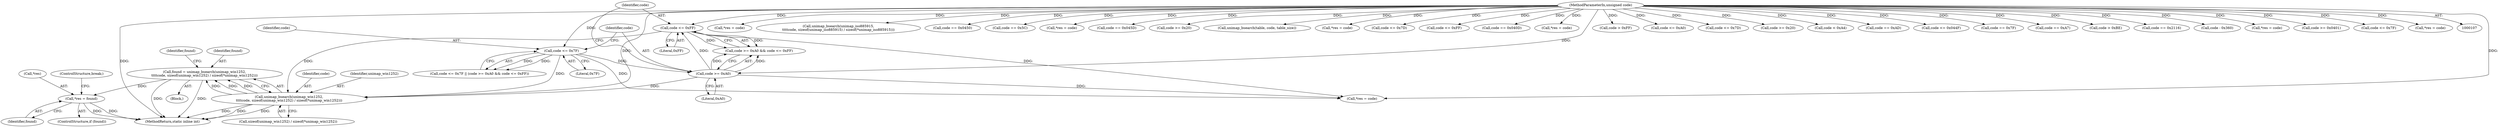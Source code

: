 digraph "0_php-src_0da8b8b801f9276359262f1ef8274c7812d3dfda?w=1_4@pointer" {
"1000274" [label="(Call,*res = found)"];
"1000261" [label="(Call,found = unimap_bsearch(unimap_win1252,\n\t\t\t\tcode, sizeof(unimap_win1252) / sizeof(*unimap_win1252)))"];
"1000263" [label="(Call,unimap_bsearch(unimap_win1252,\n\t\t\t\tcode, sizeof(unimap_win1252) / sizeof(*unimap_win1252)))"];
"1000251" [label="(Call,code <= 0xFF)"];
"1000248" [label="(Call,code >= 0xA0)"];
"1000244" [label="(Call,code <= 0x7F)"];
"1000108" [label="(MethodParameterIn,unsigned code)"];
"1000249" [label="(Identifier,code)"];
"1000141" [label="(Call,*res = code)"];
"1000222" [label="(Call,unimap_bsearch(unimap_iso885915,\n\t\t\t\tcode, sizeof(unimap_iso885915) / sizeof(*unimap_iso885915)))"];
"1000263" [label="(Call,unimap_bsearch(unimap_win1252,\n\t\t\t\tcode, sizeof(unimap_win1252) / sizeof(*unimap_win1252)))"];
"1000275" [label="(Call,*res)"];
"1000266" [label="(Call,sizeof(unimap_win1252) / sizeof(*unimap_win1252))"];
"1000181" [label="(Call,code == 0x0450)"];
"1000379" [label="(Call,code == 0x5C)"];
"1000384" [label="(Call,*res = code)"];
"1000184" [label="(Call,code == 0x045D)"];
"1000371" [label="(Call,code >= 0x20)"];
"1000251" [label="(Call,code <= 0xFF)"];
"1000255" [label="(Call,*res = code)"];
"1000353" [label="(Call,unimap_bsearch(table, code, table_size))"];
"1000345" [label="(Call,*res = code)"];
"1000419" [label="(MethodReturn,static inline int)"];
"1000401" [label="(Call,code <= 0x7D)"];
"1000210" [label="(Call,code <= 0xFF)"];
"1000177" [label="(Call,code == 0x040D)"];
"1000247" [label="(Call,code >= 0xA0 && code <= 0xFF)"];
"1000405" [label="(Call,*res = code)"];
"1000244" [label="(Call,code <= 0x7F)"];
"1000246" [label="(Literal,0x7F)"];
"1000120" [label="(Call,code > 0xFF)"];
"1000253" [label="(Literal,0xFF)"];
"1000134" [label="(Call,code <= 0xA0)"];
"1000260" [label="(Block,)"];
"1000248" [label="(Call,code >= 0xA0)"];
"1000274" [label="(Call,*res = found)"];
"1000374" [label="(Call,code <= 0x7D)"];
"1000398" [label="(Call,code >= 0x20)"];
"1000281" [label="(ControlStructure,break;)"];
"1000203" [label="(Call,code < 0xA4)"];
"1000245" [label="(Identifier,code)"];
"1000273" [label="(Identifier,found)"];
"1000243" [label="(Call,code <= 0x7F || (code >= 0xA0 && code <= 0xFF))"];
"1000137" [label="(Call,code == 0xAD)"];
"1000171" [label="(Call,code <= 0x044F)"];
"1000284" [label="(Call,code == 0x7F)"];
"1000157" [label="(Call,code == 0xA7)"];
"1000207" [label="(Call,code > 0xBE)"];
"1000147" [label="(Call,code == 0x2116)"];
"1000262" [label="(Identifier,found)"];
"1000277" [label="(Identifier,found)"];
"1000250" [label="(Literal,0xA0)"];
"1000265" [label="(Identifier,code)"];
"1000272" [label="(ControlStructure,if (found))"];
"1000192" [label="(Call,code - 0x360)"];
"1000126" [label="(Call,*res = code)"];
"1000264" [label="(Identifier,unimap_win1252)"];
"1000108" [label="(MethodParameterIn,unsigned code)"];
"1000168" [label="(Call,code >= 0x0401)"];
"1000341" [label="(Call,code <= 0x7F)"];
"1000252" [label="(Identifier,code)"];
"1000214" [label="(Call,*res = code)"];
"1000261" [label="(Call,found = unimap_bsearch(unimap_win1252,\n\t\t\t\tcode, sizeof(unimap_win1252) / sizeof(*unimap_win1252)))"];
"1000274" -> "1000272"  [label="AST: "];
"1000274" -> "1000277"  [label="CFG: "];
"1000275" -> "1000274"  [label="AST: "];
"1000277" -> "1000274"  [label="AST: "];
"1000281" -> "1000274"  [label="CFG: "];
"1000274" -> "1000419"  [label="DDG: "];
"1000274" -> "1000419"  [label="DDG: "];
"1000261" -> "1000274"  [label="DDG: "];
"1000261" -> "1000260"  [label="AST: "];
"1000261" -> "1000263"  [label="CFG: "];
"1000262" -> "1000261"  [label="AST: "];
"1000263" -> "1000261"  [label="AST: "];
"1000273" -> "1000261"  [label="CFG: "];
"1000261" -> "1000419"  [label="DDG: "];
"1000261" -> "1000419"  [label="DDG: "];
"1000263" -> "1000261"  [label="DDG: "];
"1000263" -> "1000261"  [label="DDG: "];
"1000263" -> "1000261"  [label="DDG: "];
"1000263" -> "1000266"  [label="CFG: "];
"1000264" -> "1000263"  [label="AST: "];
"1000265" -> "1000263"  [label="AST: "];
"1000266" -> "1000263"  [label="AST: "];
"1000263" -> "1000419"  [label="DDG: "];
"1000263" -> "1000419"  [label="DDG: "];
"1000263" -> "1000419"  [label="DDG: "];
"1000251" -> "1000263"  [label="DDG: "];
"1000244" -> "1000263"  [label="DDG: "];
"1000248" -> "1000263"  [label="DDG: "];
"1000108" -> "1000263"  [label="DDG: "];
"1000251" -> "1000247"  [label="AST: "];
"1000251" -> "1000253"  [label="CFG: "];
"1000252" -> "1000251"  [label="AST: "];
"1000253" -> "1000251"  [label="AST: "];
"1000247" -> "1000251"  [label="CFG: "];
"1000251" -> "1000247"  [label="DDG: "];
"1000251" -> "1000247"  [label="DDG: "];
"1000248" -> "1000251"  [label="DDG: "];
"1000108" -> "1000251"  [label="DDG: "];
"1000251" -> "1000255"  [label="DDG: "];
"1000248" -> "1000247"  [label="AST: "];
"1000248" -> "1000250"  [label="CFG: "];
"1000249" -> "1000248"  [label="AST: "];
"1000250" -> "1000248"  [label="AST: "];
"1000252" -> "1000248"  [label="CFG: "];
"1000247" -> "1000248"  [label="CFG: "];
"1000248" -> "1000247"  [label="DDG: "];
"1000248" -> "1000247"  [label="DDG: "];
"1000244" -> "1000248"  [label="DDG: "];
"1000108" -> "1000248"  [label="DDG: "];
"1000248" -> "1000255"  [label="DDG: "];
"1000244" -> "1000243"  [label="AST: "];
"1000244" -> "1000246"  [label="CFG: "];
"1000245" -> "1000244"  [label="AST: "];
"1000246" -> "1000244"  [label="AST: "];
"1000249" -> "1000244"  [label="CFG: "];
"1000243" -> "1000244"  [label="CFG: "];
"1000244" -> "1000243"  [label="DDG: "];
"1000244" -> "1000243"  [label="DDG: "];
"1000108" -> "1000244"  [label="DDG: "];
"1000244" -> "1000255"  [label="DDG: "];
"1000108" -> "1000107"  [label="AST: "];
"1000108" -> "1000419"  [label="DDG: "];
"1000108" -> "1000120"  [label="DDG: "];
"1000108" -> "1000126"  [label="DDG: "];
"1000108" -> "1000134"  [label="DDG: "];
"1000108" -> "1000137"  [label="DDG: "];
"1000108" -> "1000141"  [label="DDG: "];
"1000108" -> "1000147"  [label="DDG: "];
"1000108" -> "1000157"  [label="DDG: "];
"1000108" -> "1000168"  [label="DDG: "];
"1000108" -> "1000171"  [label="DDG: "];
"1000108" -> "1000177"  [label="DDG: "];
"1000108" -> "1000181"  [label="DDG: "];
"1000108" -> "1000184"  [label="DDG: "];
"1000108" -> "1000192"  [label="DDG: "];
"1000108" -> "1000203"  [label="DDG: "];
"1000108" -> "1000207"  [label="DDG: "];
"1000108" -> "1000210"  [label="DDG: "];
"1000108" -> "1000214"  [label="DDG: "];
"1000108" -> "1000222"  [label="DDG: "];
"1000108" -> "1000255"  [label="DDG: "];
"1000108" -> "1000284"  [label="DDG: "];
"1000108" -> "1000341"  [label="DDG: "];
"1000108" -> "1000345"  [label="DDG: "];
"1000108" -> "1000353"  [label="DDG: "];
"1000108" -> "1000371"  [label="DDG: "];
"1000108" -> "1000374"  [label="DDG: "];
"1000108" -> "1000379"  [label="DDG: "];
"1000108" -> "1000384"  [label="DDG: "];
"1000108" -> "1000398"  [label="DDG: "];
"1000108" -> "1000401"  [label="DDG: "];
"1000108" -> "1000405"  [label="DDG: "];
}

